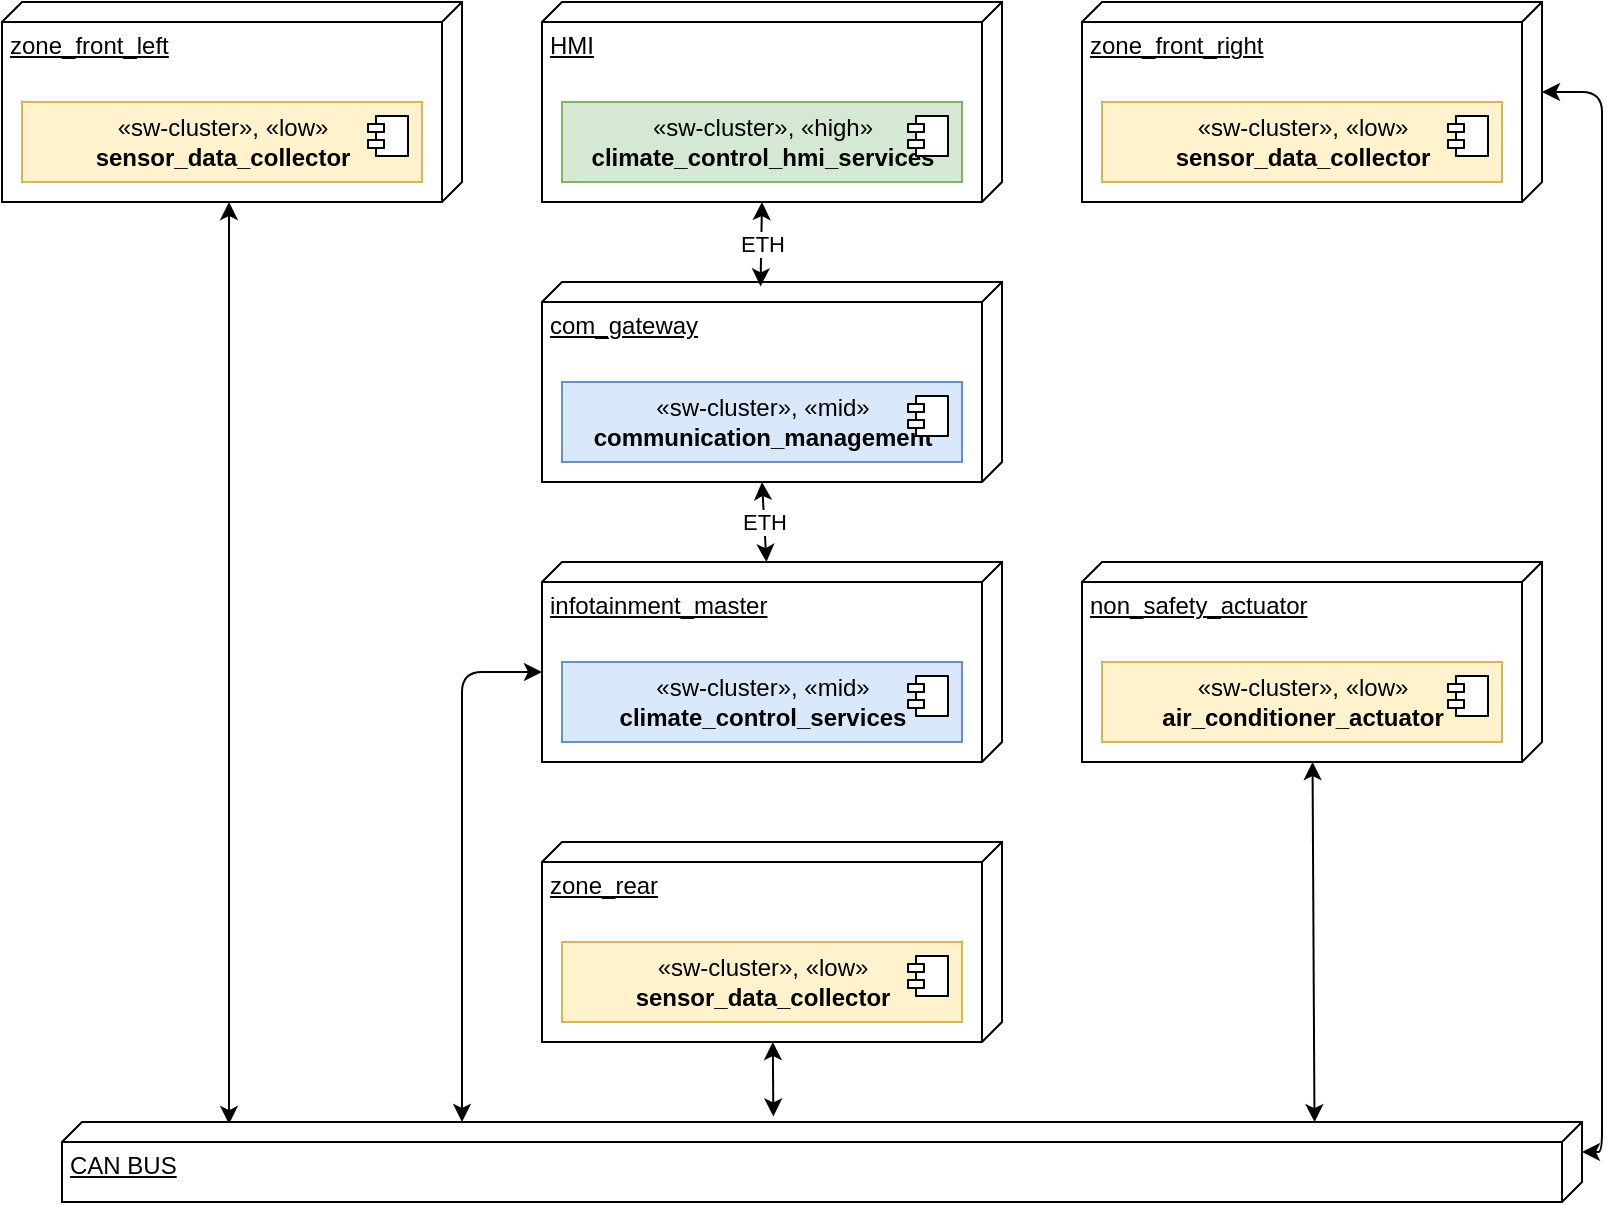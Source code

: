 <mxfile>
    <diagram id="JLshHlHW_Krn0SSXFFf6" name="Page-1">
        <mxGraphModel dx="891" dy="658" grid="1" gridSize="10" guides="1" tooltips="1" connect="1" arrows="1" fold="1" page="1" pageScale="1" pageWidth="827" pageHeight="1169" math="0" shadow="0">
            <root>
                <mxCell id="0"/>
                <mxCell id="1" parent="0"/>
                <mxCell id="39" style="edgeStyle=elbowEdgeStyle;html=1;entryX=0.026;entryY=0.89;entryDx=0;entryDy=0;entryPerimeter=0;startArrow=classic;startFill=1;" edge="1" parent="1" source="2" target="33">
                    <mxGeometry relative="1" as="geometry"/>
                </mxCell>
                <mxCell id="2" value="zone_front_left" style="verticalAlign=top;align=left;spacingTop=8;spacingLeft=2;spacingRight=12;shape=cube;size=10;direction=south;fontStyle=4;html=1;" vertex="1" parent="1">
                    <mxGeometry x="10" y="40" width="230" height="100" as="geometry"/>
                </mxCell>
                <mxCell id="38" style="edgeStyle=elbowEdgeStyle;html=1;exitX=0;exitY=0;exitDx=45;exitDy=0;exitPerimeter=0;entryX=0;entryY=0;entryDx=15;entryDy=0;entryPerimeter=0;startArrow=classic;startFill=1;" edge="1" parent="1" source="3" target="33">
                    <mxGeometry relative="1" as="geometry">
                        <Array as="points">
                            <mxPoint x="810" y="510"/>
                        </Array>
                    </mxGeometry>
                </mxCell>
                <mxCell id="3" value="zone_front_right" style="verticalAlign=top;align=left;spacingTop=8;spacingLeft=2;spacingRight=12;shape=cube;size=10;direction=south;fontStyle=4;html=1;" vertex="1" parent="1">
                    <mxGeometry x="550" y="40" width="230" height="100" as="geometry"/>
                </mxCell>
                <mxCell id="34" style="edgeStyle=none;html=1;entryX=-0.069;entryY=0.532;entryDx=0;entryDy=0;entryPerimeter=0;startArrow=classic;startFill=1;" edge="1" parent="1" source="4" target="33">
                    <mxGeometry relative="1" as="geometry"/>
                </mxCell>
                <mxCell id="4" value="zone_rear" style="verticalAlign=top;align=left;spacingTop=8;spacingLeft=2;spacingRight=12;shape=cube;size=10;direction=south;fontStyle=4;html=1;" vertex="1" parent="1">
                    <mxGeometry x="280" y="460" width="230" height="100" as="geometry"/>
                </mxCell>
                <mxCell id="29" value="ETH" style="edgeStyle=none;html=1;exitX=0;exitY=0;exitDx=100;exitDy=120;exitPerimeter=0;startArrow=classic;startFill=1;" edge="1" parent="1" source="5" target="6">
                    <mxGeometry relative="1" as="geometry"/>
                </mxCell>
                <mxCell id="5" value="com_gateway" style="verticalAlign=top;align=left;spacingTop=8;spacingLeft=2;spacingRight=12;shape=cube;size=10;direction=south;fontStyle=4;html=1;" vertex="1" parent="1">
                    <mxGeometry x="280" y="180" width="230" height="100" as="geometry"/>
                </mxCell>
                <mxCell id="37" style="edgeStyle=elbowEdgeStyle;html=1;exitX=0;exitY=0;exitDx=55;exitDy=230;exitPerimeter=0;startArrow=classic;startFill=1;" edge="1" parent="1" source="6" target="33">
                    <mxGeometry relative="1" as="geometry">
                        <Array as="points">
                            <mxPoint x="240" y="490"/>
                        </Array>
                    </mxGeometry>
                </mxCell>
                <mxCell id="6" value="&lt;span style=&quot;border-color: var(--border-color); text-align: center;&quot;&gt;infotainment_master&lt;/span&gt;" style="verticalAlign=top;align=left;spacingTop=8;spacingLeft=2;spacingRight=12;shape=cube;size=10;direction=south;fontStyle=4;html=1;" vertex="1" parent="1">
                    <mxGeometry x="280" y="320" width="230" height="100" as="geometry"/>
                </mxCell>
                <mxCell id="35" style="edgeStyle=none;html=1;entryX=0.002;entryY=0.176;entryDx=0;entryDy=0;entryPerimeter=0;startArrow=classic;startFill=1;" edge="1" parent="1" source="7" target="33">
                    <mxGeometry relative="1" as="geometry"/>
                </mxCell>
                <mxCell id="7" value="&lt;span style=&quot;border-color: var(--border-color); text-align: center;&quot;&gt;non_safety_actuator&lt;/span&gt;" style="verticalAlign=top;align=left;spacingTop=8;spacingLeft=2;spacingRight=12;shape=cube;size=10;direction=south;fontStyle=4;html=1;" vertex="1" parent="1">
                    <mxGeometry x="550" y="320" width="230" height="100" as="geometry"/>
                </mxCell>
                <mxCell id="10" value="«sw-cluster», «low»&lt;br&gt;&lt;b&gt;sensor_data_collector&lt;/b&gt;" style="html=1;dropTarget=0;fillColor=#fff2cc;strokeColor=#d6b656;" vertex="1" parent="1">
                    <mxGeometry x="20" y="90" width="200" height="40" as="geometry"/>
                </mxCell>
                <mxCell id="11" value="" style="shape=module;jettyWidth=8;jettyHeight=4;" vertex="1" parent="10">
                    <mxGeometry x="1" width="20" height="20" relative="1" as="geometry">
                        <mxPoint x="-27" y="7" as="offset"/>
                    </mxGeometry>
                </mxCell>
                <mxCell id="12" value="«sw-cluster», «low»&lt;br&gt;&lt;b&gt;sensor_data_collector&lt;/b&gt;" style="html=1;dropTarget=0;fillColor=#fff2cc;strokeColor=#d6b656;" vertex="1" parent="1">
                    <mxGeometry x="560" y="90" width="200" height="40" as="geometry"/>
                </mxCell>
                <mxCell id="13" value="" style="shape=module;jettyWidth=8;jettyHeight=4;" vertex="1" parent="12">
                    <mxGeometry x="1" width="20" height="20" relative="1" as="geometry">
                        <mxPoint x="-27" y="7" as="offset"/>
                    </mxGeometry>
                </mxCell>
                <mxCell id="14" value="«sw-cluster», «low»&lt;br&gt;&lt;b&gt;sensor_data_collector&lt;/b&gt;" style="html=1;dropTarget=0;fillColor=#fff2cc;strokeColor=#d6b656;" vertex="1" parent="1">
                    <mxGeometry x="290" y="510" width="200" height="40" as="geometry"/>
                </mxCell>
                <mxCell id="15" value="" style="shape=module;jettyWidth=8;jettyHeight=4;" vertex="1" parent="14">
                    <mxGeometry x="1" width="20" height="20" relative="1" as="geometry">
                        <mxPoint x="-27" y="7" as="offset"/>
                    </mxGeometry>
                </mxCell>
                <mxCell id="16" value="«sw-cluster», «mid»&lt;br&gt;&lt;b&gt;communication_management&lt;/b&gt;" style="html=1;dropTarget=0;fillColor=#dae8fc;strokeColor=#6c8ebf;" vertex="1" parent="1">
                    <mxGeometry x="290" y="230" width="200" height="40" as="geometry"/>
                </mxCell>
                <mxCell id="17" value="" style="shape=module;jettyWidth=8;jettyHeight=4;" vertex="1" parent="16">
                    <mxGeometry x="1" width="20" height="20" relative="1" as="geometry">
                        <mxPoint x="-27" y="7" as="offset"/>
                    </mxGeometry>
                </mxCell>
                <mxCell id="20" value="«sw-cluster», «mid»&lt;br&gt;&lt;b&gt;climate_control_services&lt;/b&gt;" style="html=1;dropTarget=0;fillColor=#dae8fc;strokeColor=#6c8ebf;" vertex="1" parent="1">
                    <mxGeometry x="290" y="370" width="200" height="40" as="geometry"/>
                </mxCell>
                <mxCell id="21" value="" style="shape=module;jettyWidth=8;jettyHeight=4;" vertex="1" parent="20">
                    <mxGeometry x="1" width="20" height="20" relative="1" as="geometry">
                        <mxPoint x="-27" y="7" as="offset"/>
                    </mxGeometry>
                </mxCell>
                <mxCell id="22" value="«sw-cluster», «low»&lt;br&gt;&lt;b&gt;air_conditioner_actuator&lt;/b&gt;" style="html=1;dropTarget=0;fillColor=#fff2cc;strokeColor=#d6b656;" vertex="1" parent="1">
                    <mxGeometry x="560" y="370" width="200" height="40" as="geometry"/>
                </mxCell>
                <mxCell id="23" value="" style="shape=module;jettyWidth=8;jettyHeight=4;" vertex="1" parent="22">
                    <mxGeometry x="1" width="20" height="20" relative="1" as="geometry">
                        <mxPoint x="-27" y="7" as="offset"/>
                    </mxGeometry>
                </mxCell>
                <mxCell id="27" value="ETH" style="edgeStyle=none;html=1;exitX=0;exitY=0;exitDx=100;exitDy=120;exitPerimeter=0;entryX=0.022;entryY=0.525;entryDx=0;entryDy=0;entryPerimeter=0;startArrow=classic;startFill=1;" edge="1" parent="1" source="24" target="5">
                    <mxGeometry relative="1" as="geometry"/>
                </mxCell>
                <mxCell id="24" value="&lt;span style=&quot;border-color: var(--border-color); text-align: center;&quot;&gt;HMI&lt;/span&gt;" style="verticalAlign=top;align=left;spacingTop=8;spacingLeft=2;spacingRight=12;shape=cube;size=10;direction=south;fontStyle=4;html=1;" vertex="1" parent="1">
                    <mxGeometry x="280" y="40" width="230" height="100" as="geometry"/>
                </mxCell>
                <mxCell id="25" value="«sw-cluster», «high»&lt;br&gt;&lt;b&gt;climate_control_hmi_services&lt;/b&gt;" style="html=1;dropTarget=0;fillColor=#d5e8d4;strokeColor=#82b366;" vertex="1" parent="1">
                    <mxGeometry x="290" y="90" width="200" height="40" as="geometry"/>
                </mxCell>
                <mxCell id="26" value="" style="shape=module;jettyWidth=8;jettyHeight=4;" vertex="1" parent="25">
                    <mxGeometry x="1" width="20" height="20" relative="1" as="geometry">
                        <mxPoint x="-27" y="7" as="offset"/>
                    </mxGeometry>
                </mxCell>
                <mxCell id="33" value="CAN BUS" style="verticalAlign=top;align=left;spacingTop=8;spacingLeft=2;spacingRight=12;shape=cube;size=10;direction=south;fontStyle=4;html=1;" vertex="1" parent="1">
                    <mxGeometry x="40" y="600" width="760" height="40" as="geometry"/>
                </mxCell>
            </root>
        </mxGraphModel>
    </diagram>
</mxfile>